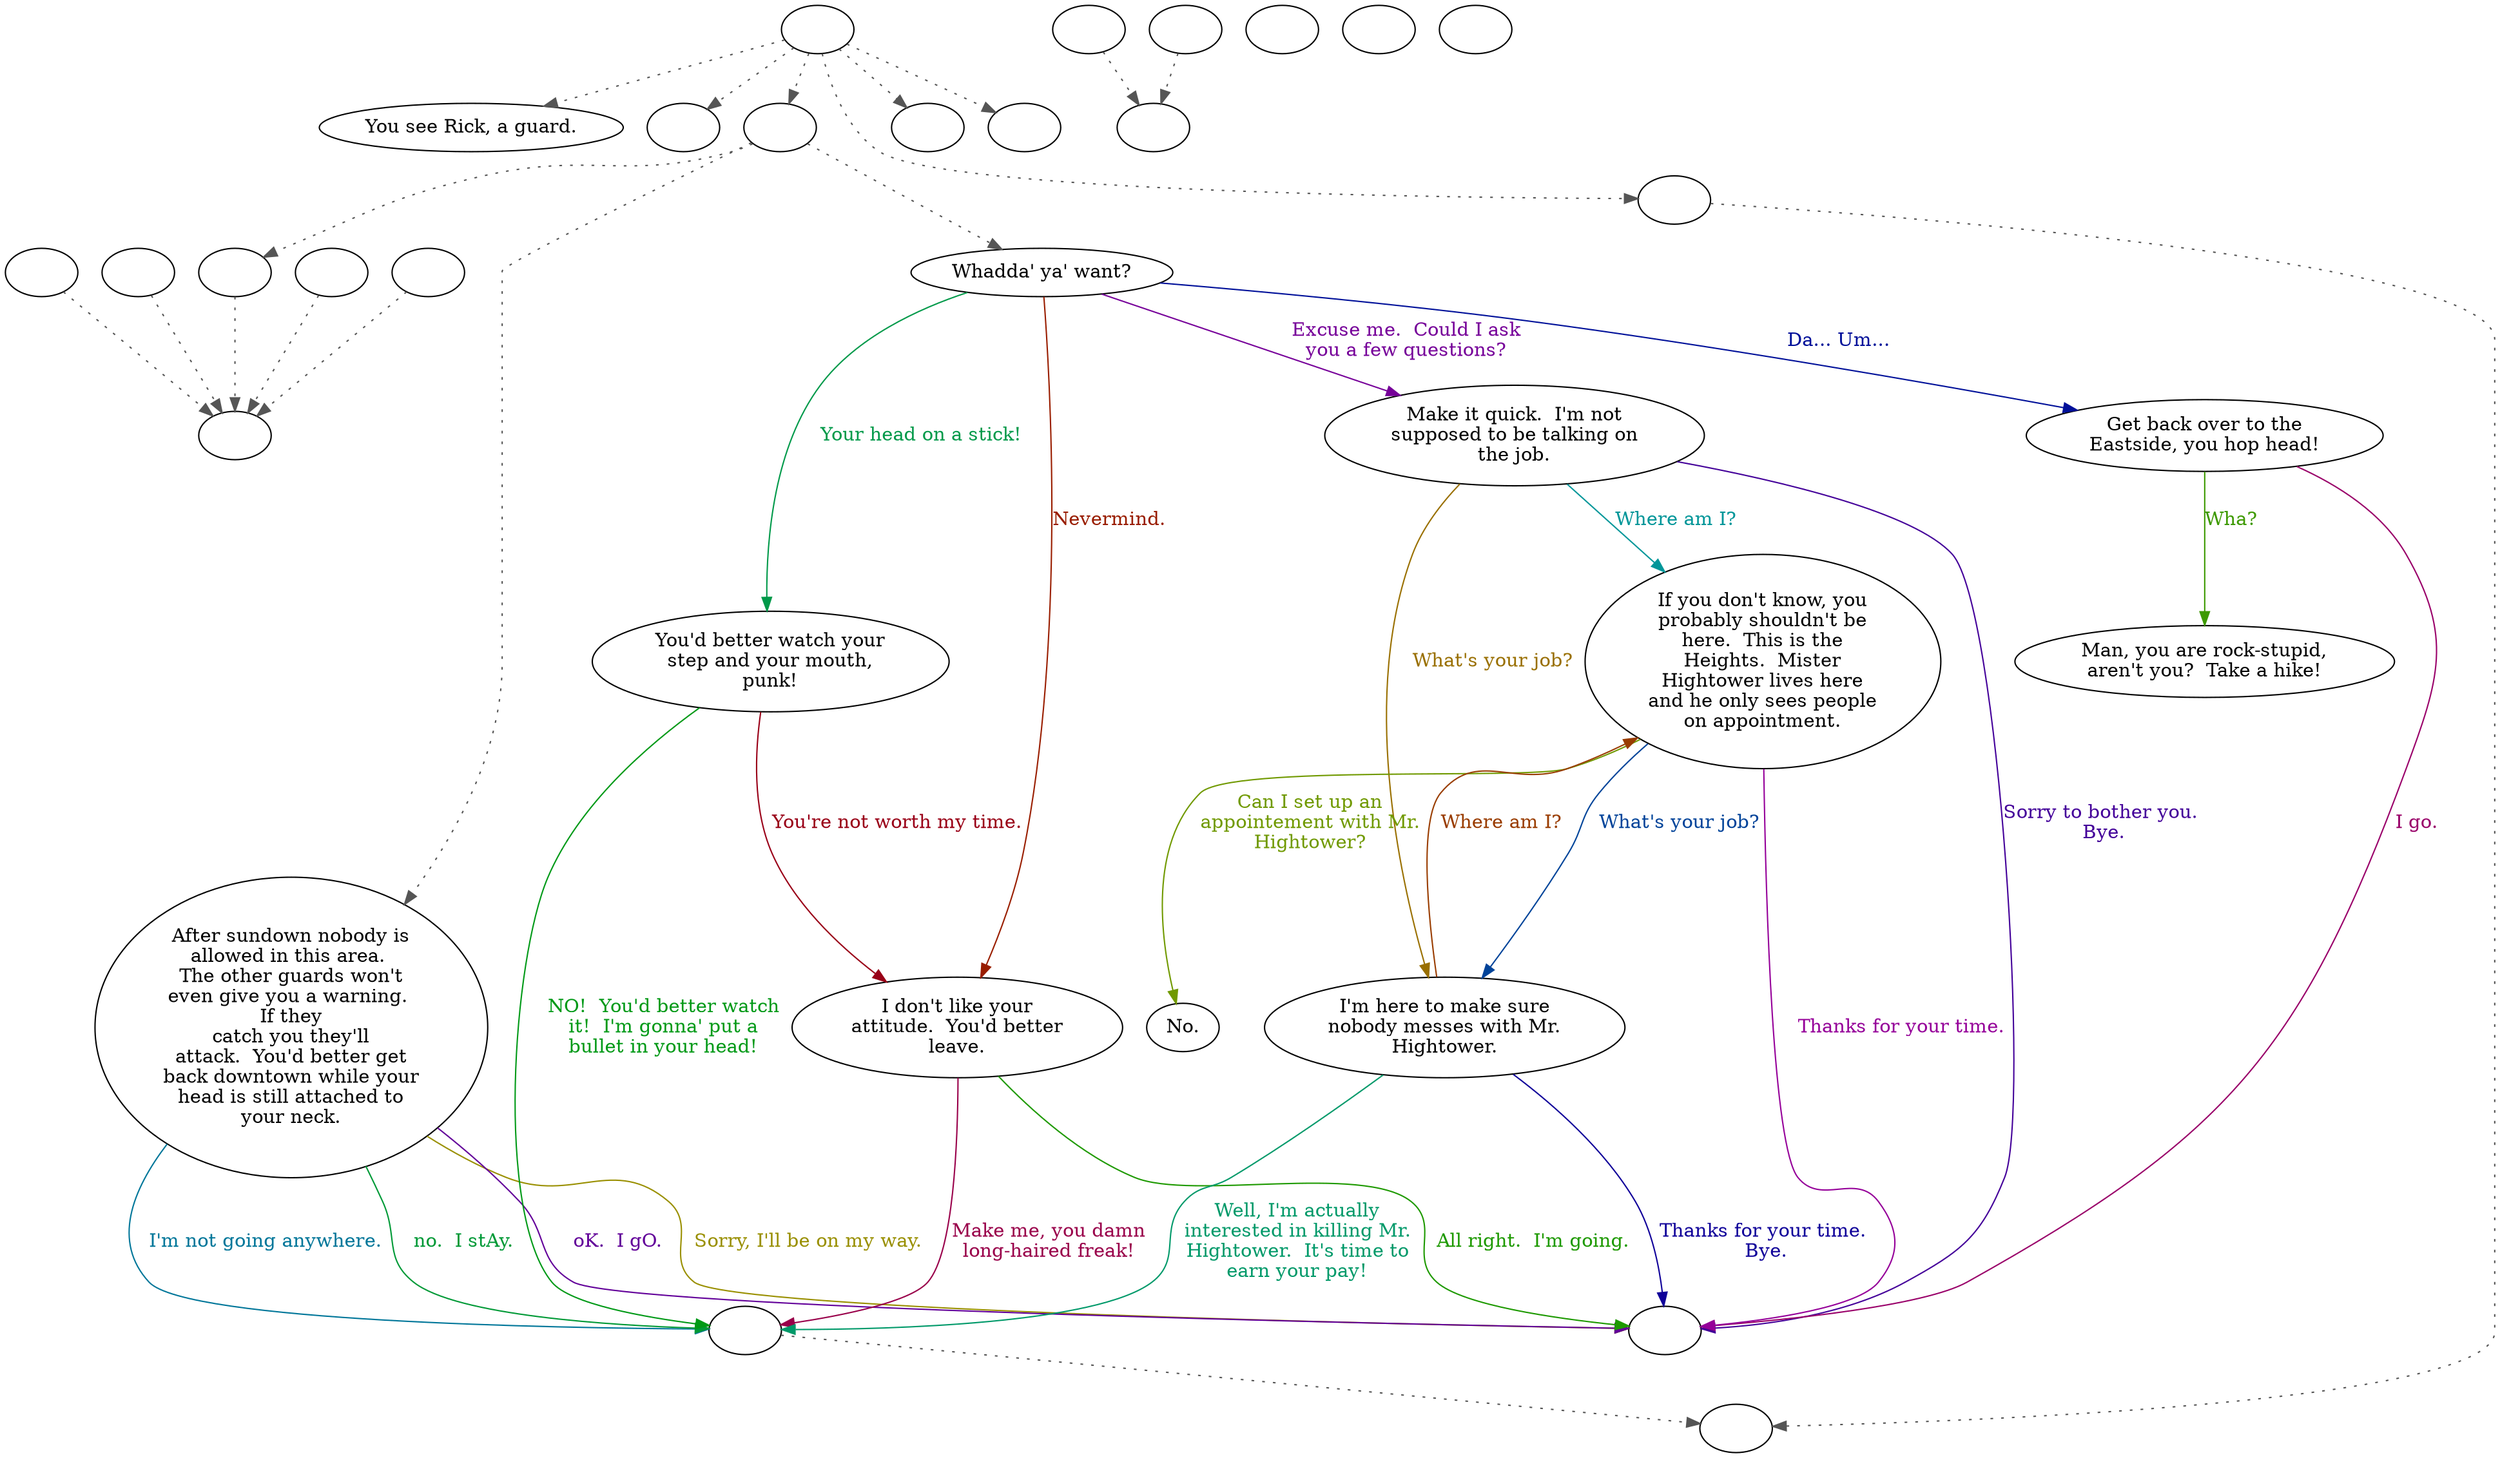 digraph HTWRRICK {
  "start" [style=filled       fillcolor="#FFFFFF"       color="#000000"]
  "start" -> "look_at_p_proc" [style=dotted color="#555555"]
  "start" -> "pickup_p_proc" [style=dotted color="#555555"]
  "start" -> "talk_p_proc" [style=dotted color="#555555"]
  "start" -> "critter_p_proc" [style=dotted color="#555555"]
  "start" -> "destroy_p_proc" [style=dotted color="#555555"]
  "start" -> "damage_p_proc" [style=dotted color="#555555"]
  "start" [label=""]
  "combat" [style=filled       fillcolor="#FFFFFF"       color="#000000"]
  "combat" [label=""]
  "critter_p_proc" [style=filled       fillcolor="#FFFFFF"       color="#000000"]
  "critter_p_proc" -> "combat" [style=dotted color="#555555"]
  "critter_p_proc" [label=""]
  "pickup_p_proc" [style=filled       fillcolor="#FFFFFF"       color="#000000"]
  "pickup_p_proc" [label=""]
  "talk_p_proc" [style=filled       fillcolor="#FFFFFF"       color="#000000"]
  "talk_p_proc" -> "get_reaction" [style=dotted color="#555555"]
  "talk_p_proc" -> "Rick09" [style=dotted color="#555555"]
  "talk_p_proc" -> "Rick01" [style=dotted color="#555555"]
  "talk_p_proc" [label=""]
  "destroy_p_proc" [style=filled       fillcolor="#FFFFFF"       color="#000000"]
  "destroy_p_proc" [label=""]
  "look_at_p_proc" [style=filled       fillcolor="#FFFFFF"       color="#000000"]
  "look_at_p_proc" [label="You see Rick, a guard."]
  "damage_p_proc" [style=filled       fillcolor="#FFFFFF"       color="#000000"]
  "damage_p_proc" [label=""]
  "Rick01" [style=filled       fillcolor="#FFFFFF"       color="#000000"]
  "Rick01" [label="Whadda' ya' want?"]
  "Rick01" -> "Rick03" [label="Excuse me.  Could I ask\nyou a few questions?" color="#760099" fontcolor="#760099"]
  "Rick01" -> "Rick04" [label="Your head on a stick!" color="#009949" fontcolor="#009949"]
  "Rick01" -> "Rick08" [label="Nevermind." color="#991D00" fontcolor="#991D00"]
  "Rick01" -> "Rick02" [label="Da... Um..." color="#001099" fontcolor="#001099"]
  "Rick02" [style=filled       fillcolor="#FFFFFF"       color="#000000"]
  "Rick02" [label="Get back over to the\nEastside, you hop head!"]
  "Rick02" -> "Rick10" [label="Wha?" color="#3D9900" fontcolor="#3D9900"]
  "Rick02" -> "RickEnd" [label="I go." color="#990069" fontcolor="#990069"]
  "Rick03" [style=filled       fillcolor="#FFFFFF"       color="#000000"]
  "Rick03" [label="Make it quick.  I'm not\nsupposed to be talking on\nthe job."]
  "Rick03" -> "Rick05" [label="Where am I?" color="#009699" fontcolor="#009699"]
  "Rick03" -> "Rick06" [label="What's your job?" color="#996F00" fontcolor="#996F00"]
  "Rick03" -> "RickEnd" [label="Sorry to bother you. \nBye." color="#430099" fontcolor="#430099"]
  "Rick04" [style=filled       fillcolor="#FFFFFF"       color="#000000"]
  "Rick04" [label="You'd better watch your\nstep and your mouth,\npunk!"]
  "Rick04" -> "RickCombat" [label="NO!  You'd better watch\nit!  I'm gonna' put a\nbullet in your head!" color="#009916" fontcolor="#009916"]
  "Rick04" -> "Rick08" [label="You're not worth my time." color="#990017" fontcolor="#990017"]
  "Rick05" [style=filled       fillcolor="#FFFFFF"       color="#000000"]
  "Rick05" [label="If you don't know, you\nprobably shouldn't be\nhere.  This is the\nHeights.  Mister\nHightower lives here\nand he only sees people\non appointment."]
  "Rick05" -> "Rick06" [label="What's your job?" color="#004399" fontcolor="#004399"]
  "Rick05" -> "Rick07" [label="Can I set up an\nappointement with Mr.\nHightower?" color="#709900" fontcolor="#709900"]
  "Rick05" -> "RickEnd" [label="Thanks for your time." color="#950099" fontcolor="#950099"]
  "Rick06" [style=filled       fillcolor="#FFFFFF"       color="#000000"]
  "Rick06" [label="I'm here to make sure\nnobody messes with Mr.\nHightower."]
  "Rick06" -> "RickCombat" [label="Well, I'm actually\ninterested in killing Mr.\nHightower.  It's time to\nearn your pay!" color="#009969" fontcolor="#009969"]
  "Rick06" -> "Rick05" [label="Where am I?" color="#993C00" fontcolor="#993C00"]
  "Rick06" -> "RickEnd" [label="Thanks for your time. \nBye." color="#0F0099" fontcolor="#0F0099"]
  "Rick07" [style=filled       fillcolor="#FFFFFF"       color="#000000"]
  "Rick07" [label="No."]
  "Rick08" [style=filled       fillcolor="#FFFFFF"       color="#000000"]
  "Rick08" [label="I don't like your\nattitude.  You'd better\nleave."]
  "Rick08" -> "RickEnd" [label="All right.  I'm going." color="#1D9900" fontcolor="#1D9900"]
  "Rick08" -> "RickCombat" [label="Make me, you damn\nlong-haired freak!" color="#99004A" fontcolor="#99004A"]
  "Rick09" [style=filled       fillcolor="#FFFFFF"       color="#000000"]
  "Rick09" [label="After sundown nobody is\nallowed in this area. \nThe other guards won't\neven give you a warning. \nIf they\ncatch you they'll\nattack.  You'd better get\nback downtown while your\nhead is still attached to\nyour neck."]
  "Rick09" -> "RickCombat" [label="I'm not going anywhere." color="#007699" fontcolor="#007699"]
  "Rick09" -> "RickEnd" [label="Sorry, I'll be on my way." color="#998F00" fontcolor="#998F00"]
  "Rick09" -> "RickEnd" [label="oK.  I gO." color="#620099" fontcolor="#620099"]
  "Rick09" -> "RickCombat" [label="no.  I stAy." color="#009936" fontcolor="#009936"]
  "Rick10" [style=filled       fillcolor="#FFFFFF"       color="#000000"]
  "Rick10" [label="Man, you are rock-stupid,\naren't you?  Take a hike!"]
  "RickEnd" [style=filled       fillcolor="#FFFFFF"       color="#000000"]
  "RickEnd" [label=""]
  "RickCombat" [style=filled       fillcolor="#FFFFFF"       color="#000000"]
  "RickCombat" -> "combat" [style=dotted color="#555555"]
  "RickCombat" [label=""]
  "get_reaction" [style=filled       fillcolor="#FFFFFF"       color="#000000"]
  "get_reaction" -> "ReactToLevel" [style=dotted color="#555555"]
  "get_reaction" [label=""]
  "ReactToLevel" [style=filled       fillcolor="#FFFFFF"       color="#000000"]
  "ReactToLevel" [label=""]
  "LevelToReact" [style=filled       fillcolor="#FFFFFF"       color="#000000"]
  "LevelToReact" [label=""]
  "UpReact" [style=filled       fillcolor="#FFFFFF"       color="#000000"]
  "UpReact" -> "ReactToLevel" [style=dotted color="#555555"]
  "UpReact" [label=""]
  "DownReact" [style=filled       fillcolor="#FFFFFF"       color="#000000"]
  "DownReact" -> "ReactToLevel" [style=dotted color="#555555"]
  "DownReact" [label=""]
  "BottomReact" [style=filled       fillcolor="#FFFFFF"       color="#000000"]
  "BottomReact" [label=""]
  "TopReact" [style=filled       fillcolor="#FFFFFF"       color="#000000"]
  "TopReact" [label=""]
  "BigUpReact" [style=filled       fillcolor="#FFFFFF"       color="#000000"]
  "BigUpReact" -> "ReactToLevel" [style=dotted color="#555555"]
  "BigUpReact" [label=""]
  "BigDownReact" [style=filled       fillcolor="#FFFFFF"       color="#000000"]
  "BigDownReact" -> "ReactToLevel" [style=dotted color="#555555"]
  "BigDownReact" [label=""]
  "UpReactLevel" [style=filled       fillcolor="#FFFFFF"       color="#000000"]
  "UpReactLevel" -> "LevelToReact" [style=dotted color="#555555"]
  "UpReactLevel" [label=""]
  "DownReactLevel" [style=filled       fillcolor="#FFFFFF"       color="#000000"]
  "DownReactLevel" -> "LevelToReact" [style=dotted color="#555555"]
  "DownReactLevel" [label=""]
  "Goodbyes" [style=filled       fillcolor="#FFFFFF"       color="#000000"]
  "Goodbyes" [label=""]
}